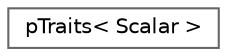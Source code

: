 digraph "Graphical Class Hierarchy"
{
 // LATEX_PDF_SIZE
  bgcolor="transparent";
  edge [fontname=Helvetica,fontsize=10,labelfontname=Helvetica,labelfontsize=10];
  node [fontname=Helvetica,fontsize=10,shape=box,height=0.2,width=0.4];
  rankdir="LR";
  Node0 [id="Node000000",label="pTraits\< Scalar \>",height=0.2,width=0.4,color="grey40", fillcolor="white", style="filled",URL="$classFoam_1_1pTraits_3_01Scalar_01_4.html",tooltip=" "];
}
